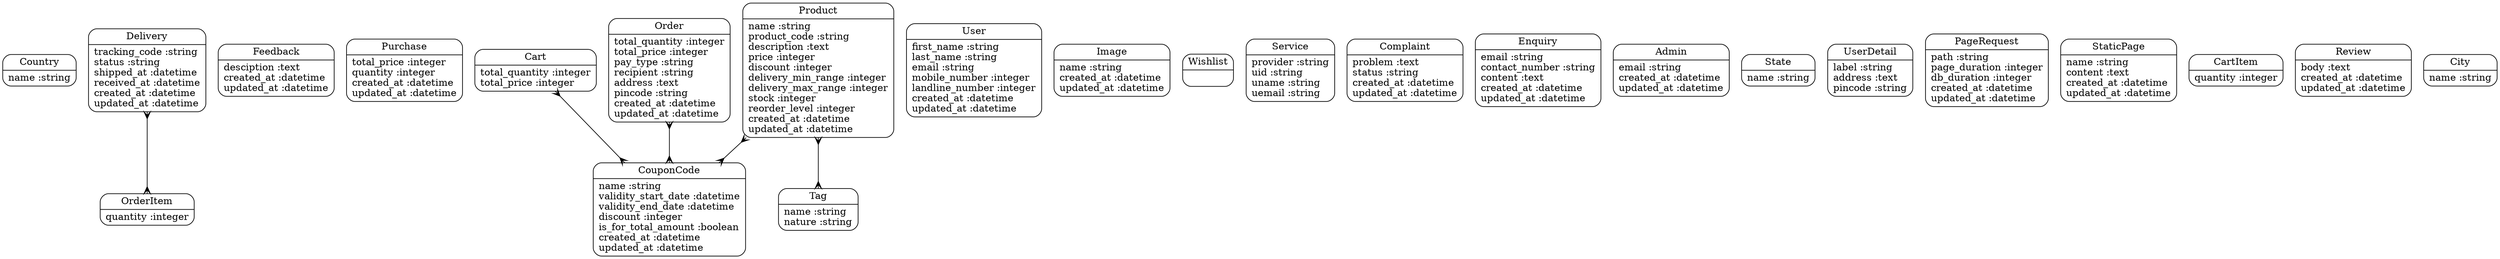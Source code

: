digraph models_diagram {
	graph[overlap=false, splines=true]
	"Country" [shape=Mrecord, label="{Country|name :string\l}"]
	"Delivery" [shape=Mrecord, label="{Delivery|tracking_code :string\lstatus :string\lshipped_at :datetime\lreceived_at :datetime\lcreated_at :datetime\lupdated_at :datetime\l}"]
	"Feedback" [shape=Mrecord, label="{Feedback|desciption :text\lcreated_at :datetime\lupdated_at :datetime\l}"]
	"OrderItem" [shape=Mrecord, label="{OrderItem|quantity :integer\l}"]
	"Purchase" [shape=Mrecord, label="{Purchase|total_price :integer\lquantity :integer\lcreated_at :datetime\lupdated_at :datetime\l}"]
	"Cart" [shape=Mrecord, label="{Cart|total_quantity :integer\ltotal_price :integer\l}"]
	"User" [shape=Mrecord, label="{User|first_name :string\llast_name :string\lemail :string\lmobile_number :integer\llandline_number :integer\lcreated_at :datetime\lupdated_at :datetime\l}"]
	"Image" [shape=Mrecord, label="{Image|name :string\lcreated_at :datetime\lupdated_at :datetime\l}"]
	"Wishlist" [shape=Mrecord, label="{Wishlist|\l}"]
	"Service" [shape=Mrecord, label="{Service|provider :string\luid :string\luname :string\luemail :string\l}"]
	"Complaint" [shape=Mrecord, label="{Complaint|problem :text\lstatus :string\lcreated_at :datetime\lupdated_at :datetime\l}"]
	"Enquiry" [shape=Mrecord, label="{Enquiry|email :string\lcontact_number :string\lcontent :text\lcreated_at :datetime\lupdated_at :datetime\l}"]
	"Order" [shape=Mrecord, label="{Order|total_quantity :integer\ltotal_price :integer\lpay_type :string\lrecipient :string\laddress :text\lpincode :string\lcreated_at :datetime\lupdated_at :datetime\l}"]
	"Admin" [shape=Mrecord, label="{Admin|email :string\lcreated_at :datetime\lupdated_at :datetime\l}"]
	"State" [shape=Mrecord, label="{State|name :string\l}"]
	"UserDetail" [shape=Mrecord, label="{UserDetail|label :string\laddress :text\lpincode :string\l}"]
	"PageRequest" [shape=Mrecord, label="{PageRequest|path :string\lpage_duration :integer\ldb_duration :integer\lcreated_at :datetime\lupdated_at :datetime\l}"]
	"StaticPage" [shape=Mrecord, label="{StaticPage|name :string\lcontent :text\lcreated_at :datetime\lupdated_at :datetime\l}"]
	"CartItem" [shape=Mrecord, label="{CartItem|quantity :integer\l}"]
	"Product" [shape=Mrecord, label="{Product|name :string\lproduct_code :string\ldescription :text\lprice :integer\ldiscount :integer\ldelivery_min_range :integer\ldelivery_max_range :integer\lstock :integer\lreorder_level :integer\lcreated_at :datetime\lupdated_at :datetime\l}"]
	"Tag" [shape=Mrecord, label="{Tag|name :string\lnature :string\l}"]
	"CouponCode" [shape=Mrecord, label="{CouponCode|name :string\lvalidity_start_date :datetime\lvalidity_end_date :datetime\ldiscount :integer\lis_for_total_amount :boolean\lcreated_at :datetime\lupdated_at :datetime\l}"]
	"Review" [shape=Mrecord, label="{Review|body :text\lcreated_at :datetime\lupdated_at :datetime\l}"]
	"City" [shape=Mrecord, label="{City|name :string\l}"]
	"Delivery" -> "OrderItem" [arrowtail=crow, arrowhead=crow, dir=both]
	"Cart" -> "CouponCode" [arrowtail=crow, arrowhead=crow, dir=both]
	"Order" -> "CouponCode" [arrowtail=crow, arrowhead=crow, dir=both]
	"Product" -> "CouponCode" [arrowtail=crow, arrowhead=crow, dir=both]
	"Product" -> "Tag" [arrowtail=crow, arrowhead=crow, dir=both]
}
